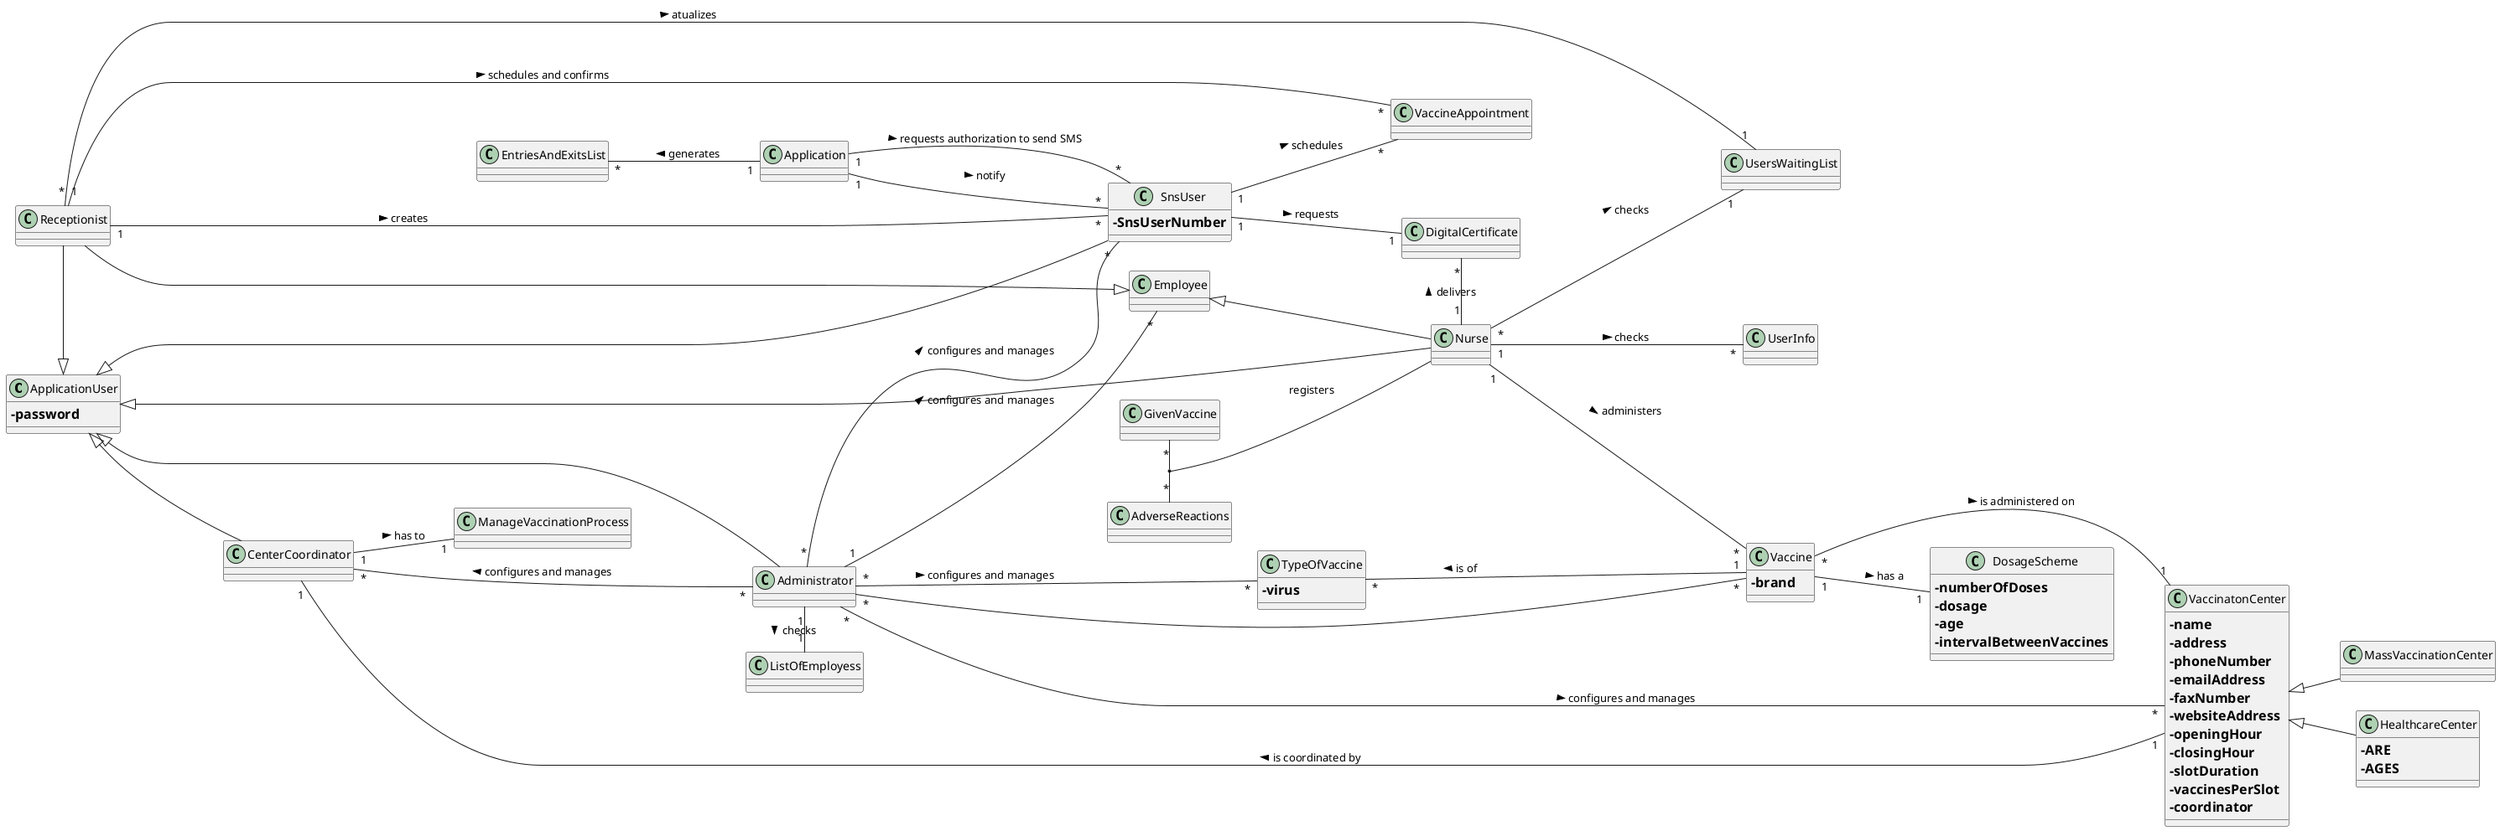 @startuml
'https://plantuml.com/class-diagram

left to right direction

class ApplicationUser {
==-password
}

class Administrator

class SnsUser {
==-SnsUserNumber
}

ApplicationUser <|--- SnsUser
ApplicationUser <|-- Nurse
ApplicationUser <|-left- Receptionist
ApplicationUser <|- Administrator
ApplicationUser <|--- CenterCoordinator


class Receptionist

class Nurse

class CenterCoordinator

class Employee

class ListOfEmployess

Administrator "*" -- "*" SnsUser : configures and manages  >
Administrator "*" -- "*" VaccinatonCenter : configures and manages >
Administrator "*" -up-- "*" CenterCoordinator : configures and manages >
Administrator "*" -- "*" TypeOfVaccine : configures and manages >
Administrator "*" -- "*" Vaccine
Administrator "1" -- "*" Employee : configures and manages >
Administrator "1" - "1" ListOfEmployess : checks >

Employee <|- Nurse
Employee <|- Receptionist

Receptionist "1" - "*" SnsUser : creates >


class VaccinatonCenter {
==-name
==-address
==-phoneNumber
==-emailAddress
==-faxNumber
==-websiteAddress
==-openingHour
==-closingHour
==-slotDuration
==-vaccinesPerSlot
==-coordinator
 }

class MassVaccinationCenter extends VaccinatonCenter {

}

class HealthcareCenter extends VaccinatonCenter {
==-ARE
==-AGES
}

class Vaccine {
==-brand
}

class DosageScheme {
==-numberOfDoses
==-dosage
== -age
==-intervalBetweenVaccines
}

class TypeOfVaccine {
==-virus
}


Vaccine "1" -- "1" DosageScheme : has a >
TypeOfVaccine "*" -- "1" Vaccine :is of <
Vaccine "*" --- "1" VaccinatonCenter : is administered on >

class DigitalCertificate

Nurse "1" -left "*" DigitalCertificate : delivers >
SnsUser "1" -- "1" DigitalCertificate : requests >

class VaccineAppointment

SnsUser "1" -- "*" VaccineAppointment : schedules >
Receptionist "1" - "*" VaccineAppointment : schedules and confirms >


class UsersWaitingList
class UserInfo

Receptionist "*" - "1" UsersWaitingList : atualizes >
Nurse "*" -- "1" UsersWaitingList : checks >
Nurse "1" -- "*" Vaccine : administers >
Nurse "1" --  "*" UserInfo : checks >

class GivenVaccine
class AdverseReactions

GivenVaccine "*" - "*" AdverseReactions
(GivenVaccine, AdverseReactions) - Nurse : registers


class ManageVaccinationProcess

CenterCoordinator "1" -- "1" ManageVaccinationProcess : has to >
CenterCoordinator "1" -- "1" VaccinatonCenter : is coordinated by <

class Application
class EntriesAndExitsList

Application "1" -- "*" SnsUser : requests authorization to send SMS >
Application "1" -- "*" SnsUser : notify >
Application "1" -up- "*" EntriesAndExitsList : generates >
@enduml